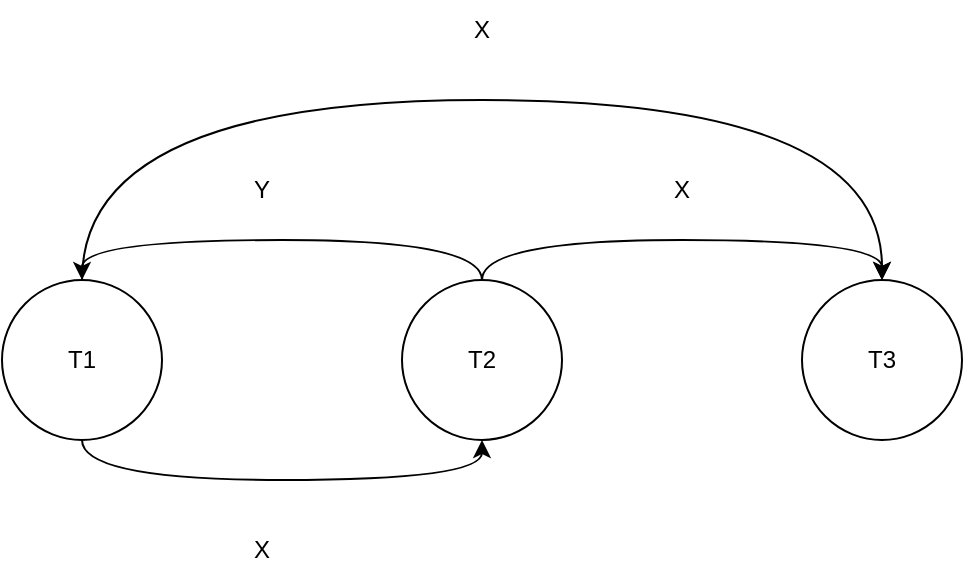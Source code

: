 <mxfile version="16.6.1"><diagram id="0QSCJ56B4NbKhIFY-F8d" name="Page-1"><mxGraphModel dx="1422" dy="752" grid="1" gridSize="10" guides="1" tooltips="1" connect="1" arrows="1" fold="1" page="1" pageScale="1" pageWidth="827" pageHeight="1169" math="0" shadow="0"><root><mxCell id="0"/><mxCell id="1" parent="0"/><mxCell id="7Cm0USKh3jyjwboOgW6g-7" style="edgeStyle=orthogonalEdgeStyle;curved=1;rounded=0;orthogonalLoop=1;jettySize=auto;html=1;entryX=0.5;entryY=1;entryDx=0;entryDy=0;" edge="1" parent="1" source="7Cm0USKh3jyjwboOgW6g-1" target="7Cm0USKh3jyjwboOgW6g-2"><mxGeometry relative="1" as="geometry"><Array as="points"><mxPoint x="120" y="420"/><mxPoint x="320" y="420"/></Array></mxGeometry></mxCell><mxCell id="7Cm0USKh3jyjwboOgW6g-9" style="edgeStyle=orthogonalEdgeStyle;curved=1;rounded=0;orthogonalLoop=1;jettySize=auto;html=1;entryX=0.5;entryY=0;entryDx=0;entryDy=0;" edge="1" parent="1" source="7Cm0USKh3jyjwboOgW6g-1" target="7Cm0USKh3jyjwboOgW6g-3"><mxGeometry relative="1" as="geometry"><Array as="points"><mxPoint x="120" y="230"/><mxPoint x="520" y="230"/></Array></mxGeometry></mxCell><mxCell id="7Cm0USKh3jyjwboOgW6g-1" value="T1" style="ellipse;whiteSpace=wrap;html=1;aspect=fixed;" vertex="1" parent="1"><mxGeometry x="80" y="320" width="80" height="80" as="geometry"/></mxCell><mxCell id="7Cm0USKh3jyjwboOgW6g-4" style="edgeStyle=orthogonalEdgeStyle;rounded=0;orthogonalLoop=1;jettySize=auto;html=1;entryX=0.5;entryY=0;entryDx=0;entryDy=0;curved=1;" edge="1" parent="1" source="7Cm0USKh3jyjwboOgW6g-2" target="7Cm0USKh3jyjwboOgW6g-1"><mxGeometry relative="1" as="geometry"><Array as="points"><mxPoint x="320" y="300"/><mxPoint x="120" y="300"/></Array></mxGeometry></mxCell><mxCell id="7Cm0USKh3jyjwboOgW6g-11" style="edgeStyle=orthogonalEdgeStyle;curved=1;rounded=0;orthogonalLoop=1;jettySize=auto;html=1;entryX=0.5;entryY=0;entryDx=0;entryDy=0;" edge="1" parent="1" source="7Cm0USKh3jyjwboOgW6g-2" target="7Cm0USKh3jyjwboOgW6g-3"><mxGeometry relative="1" as="geometry"><Array as="points"><mxPoint x="320" y="300"/><mxPoint x="520" y="300"/></Array></mxGeometry></mxCell><mxCell id="7Cm0USKh3jyjwboOgW6g-2" value="T2" style="ellipse;whiteSpace=wrap;html=1;aspect=fixed;" vertex="1" parent="1"><mxGeometry x="280" y="320" width="80" height="80" as="geometry"/></mxCell><mxCell id="7Cm0USKh3jyjwboOgW6g-3" value="T3" style="ellipse;whiteSpace=wrap;html=1;aspect=fixed;" vertex="1" parent="1"><mxGeometry x="480" y="320" width="80" height="80" as="geometry"/></mxCell><mxCell id="7Cm0USKh3jyjwboOgW6g-5" value="&lt;div&gt;Y&lt;br&gt;&lt;/div&gt;" style="text;html=1;strokeColor=none;fillColor=none;align=center;verticalAlign=middle;whiteSpace=wrap;rounded=0;" vertex="1" parent="1"><mxGeometry x="180" y="260" width="60" height="30" as="geometry"/></mxCell><mxCell id="7Cm0USKh3jyjwboOgW6g-8" value="&lt;div&gt;X&lt;/div&gt;" style="text;html=1;strokeColor=none;fillColor=none;align=center;verticalAlign=middle;whiteSpace=wrap;rounded=0;" vertex="1" parent="1"><mxGeometry x="180" y="440" width="60" height="30" as="geometry"/></mxCell><mxCell id="7Cm0USKh3jyjwboOgW6g-10" value="&lt;div&gt;X&lt;/div&gt;" style="text;html=1;strokeColor=none;fillColor=none;align=center;verticalAlign=middle;whiteSpace=wrap;rounded=0;" vertex="1" parent="1"><mxGeometry x="290" y="180" width="60" height="30" as="geometry"/></mxCell><mxCell id="7Cm0USKh3jyjwboOgW6g-12" value="&lt;div&gt;X&lt;/div&gt;" style="text;html=1;strokeColor=none;fillColor=none;align=center;verticalAlign=middle;whiteSpace=wrap;rounded=0;" vertex="1" parent="1"><mxGeometry x="390" y="260" width="60" height="30" as="geometry"/></mxCell></root></mxGraphModel></diagram></mxfile>